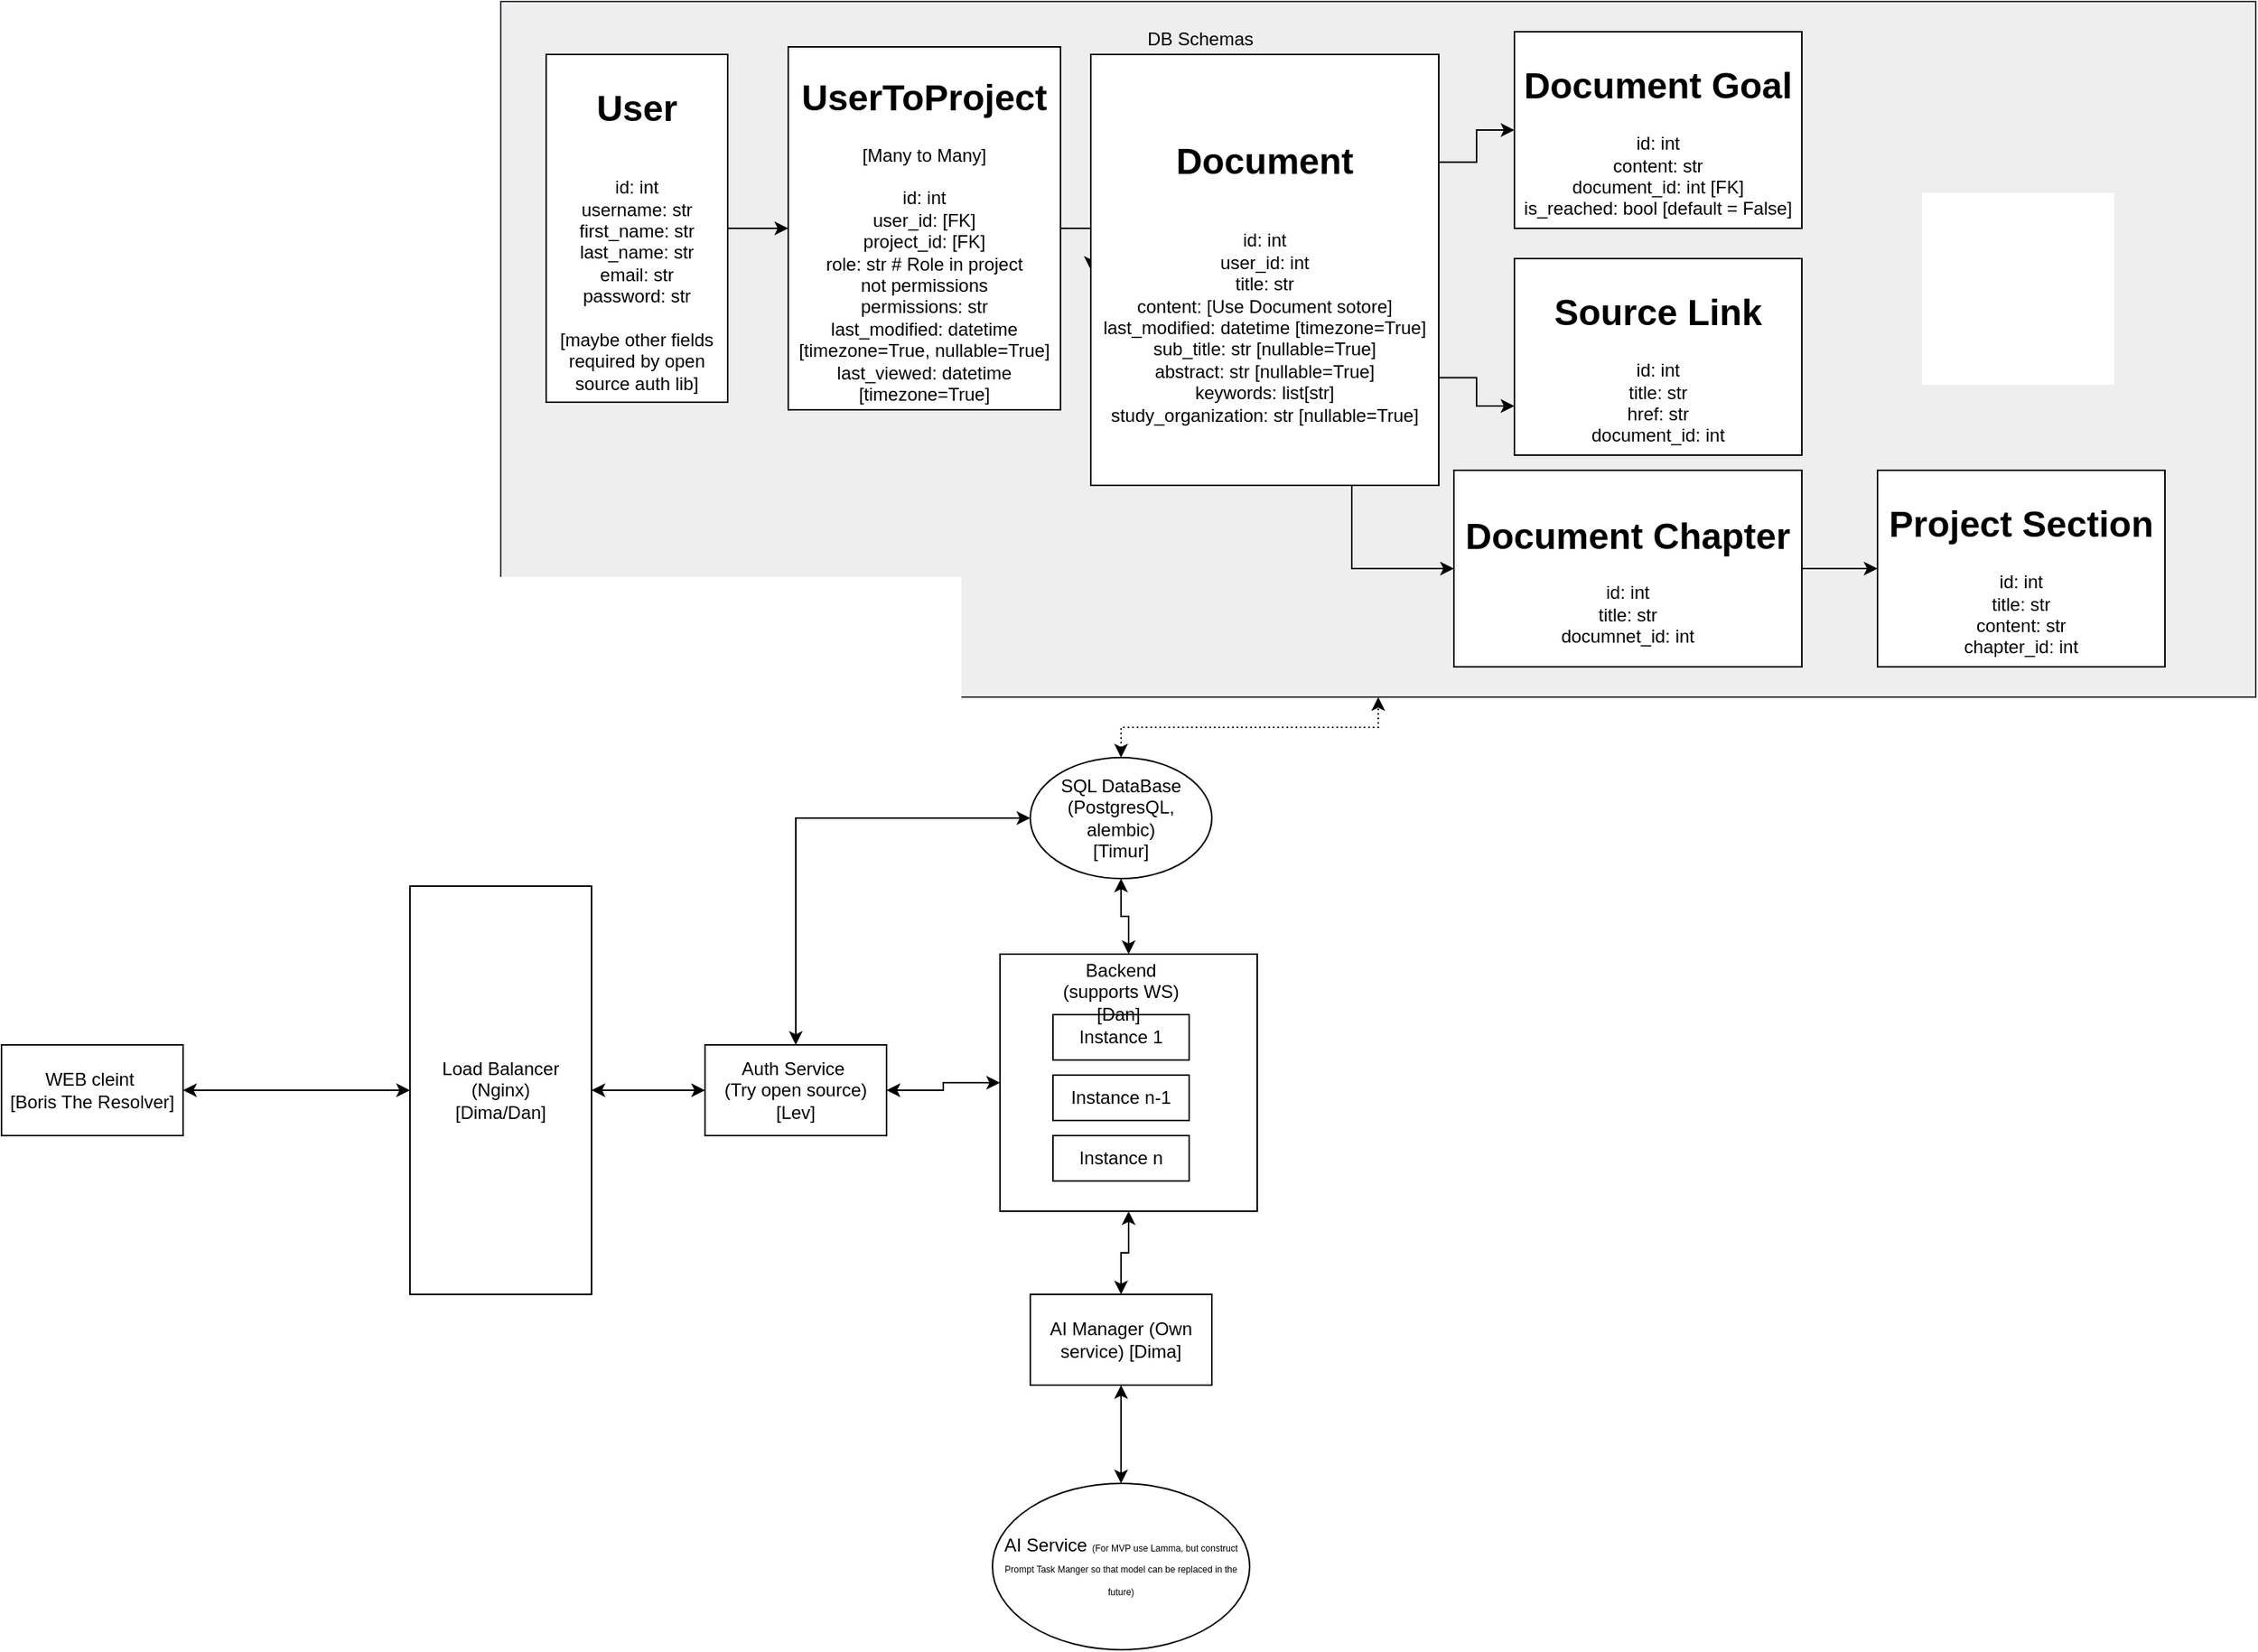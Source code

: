 <mxfile version="26.2.14">
  <diagram name="Page-1" id="h3Ih8aylvkIDatr13672">
    <mxGraphModel grid="1" page="1" gridSize="10" guides="1" tooltips="1" connect="1" arrows="1" fold="1" pageScale="1" pageWidth="850" pageHeight="1100" math="0" shadow="0">
      <root>
        <mxCell id="0" />
        <mxCell id="1" parent="0" />
        <mxCell id="LrDILUt4F10vicsZ72wK-3" value="AI Service &lt;font style=&quot;font-size: 6px;&quot;&gt;(For MVP use Lamma, but construct Prompt Task Manger so that model can be replaced in the future)&lt;/font&gt;" style="ellipse;whiteSpace=wrap;html=1;" vertex="1" parent="1">
          <mxGeometry x="555" y="620" width="170" height="110" as="geometry" />
        </mxCell>
        <mxCell id="LrDILUt4F10vicsZ72wK-13" value="" style="edgeStyle=orthogonalEdgeStyle;rounded=0;orthogonalLoop=1;jettySize=auto;html=1;startArrow=classic;startFill=1;" edge="1" parent="1" source="LrDILUt4F10vicsZ72wK-4" target="LrDILUt4F10vicsZ72wK-7">
          <mxGeometry relative="1" as="geometry" />
        </mxCell>
        <mxCell id="LrDILUt4F10vicsZ72wK-4" value="" style="whiteSpace=wrap;html=1;aspect=fixed;" vertex="1" parent="1">
          <mxGeometry x="560" y="270" width="170" height="170" as="geometry" />
        </mxCell>
        <mxCell id="LrDILUt4F10vicsZ72wK-15" value="" style="edgeStyle=orthogonalEdgeStyle;rounded=0;orthogonalLoop=1;jettySize=auto;html=1;startArrow=classic;startFill=1;" edge="1" parent="1" source="LrDILUt4F10vicsZ72wK-6" target="LrDILUt4F10vicsZ72wK-10">
          <mxGeometry relative="1" as="geometry" />
        </mxCell>
        <mxCell id="LrDILUt4F10vicsZ72wK-6" value="Load Balancer (Nginx)&lt;div&gt;[Dima/Dan]&lt;/div&gt;" style="rounded=0;whiteSpace=wrap;html=1;" vertex="1" parent="1">
          <mxGeometry x="170" y="225" width="120" height="270" as="geometry" />
        </mxCell>
        <mxCell id="LrDILUt4F10vicsZ72wK-24" value="" style="edgeStyle=orthogonalEdgeStyle;rounded=0;orthogonalLoop=1;jettySize=auto;html=1;startArrow=classic;startFill=1;dashed=1;dashPattern=1 2;" edge="1" parent="1" source="LrDILUt4F10vicsZ72wK-7" target="LrDILUt4F10vicsZ72wK-23">
          <mxGeometry relative="1" as="geometry" />
        </mxCell>
        <mxCell id="LrDILUt4F10vicsZ72wK-7" value="SQL DataBase (PostgresQL, alembic)&lt;div&gt;[Timur]&lt;/div&gt;" style="ellipse;whiteSpace=wrap;html=1;" vertex="1" parent="1">
          <mxGeometry x="580" y="140" width="120" height="80" as="geometry" />
        </mxCell>
        <mxCell id="LrDILUt4F10vicsZ72wK-11" value="" style="edgeStyle=orthogonalEdgeStyle;rounded=0;orthogonalLoop=1;jettySize=auto;html=1;startArrow=classic;startFill=1;" edge="1" parent="1" source="LrDILUt4F10vicsZ72wK-10" target="LrDILUt4F10vicsZ72wK-4">
          <mxGeometry relative="1" as="geometry" />
        </mxCell>
        <mxCell id="LrDILUt4F10vicsZ72wK-26" style="edgeStyle=orthogonalEdgeStyle;rounded=0;orthogonalLoop=1;jettySize=auto;html=1;exitX=0.5;exitY=0;exitDx=0;exitDy=0;entryX=0;entryY=0.5;entryDx=0;entryDy=0;startArrow=classic;startFill=1;" edge="1" parent="1" source="LrDILUt4F10vicsZ72wK-10" target="LrDILUt4F10vicsZ72wK-7">
          <mxGeometry relative="1" as="geometry" />
        </mxCell>
        <mxCell id="LrDILUt4F10vicsZ72wK-10" value="Auth Service&amp;nbsp;&lt;div&gt;(Try open source)&lt;/div&gt;&lt;div&gt;[Lev]&lt;/div&gt;" style="rounded=0;whiteSpace=wrap;html=1;" vertex="1" parent="1">
          <mxGeometry x="365" y="330" width="120" height="60" as="geometry" />
        </mxCell>
        <mxCell id="LrDILUt4F10vicsZ72wK-17" style="edgeStyle=orthogonalEdgeStyle;rounded=0;orthogonalLoop=1;jettySize=auto;html=1;exitX=1;exitY=0.5;exitDx=0;exitDy=0;startArrow=classic;startFill=1;" edge="1" parent="1" source="LrDILUt4F10vicsZ72wK-16" target="LrDILUt4F10vicsZ72wK-6">
          <mxGeometry relative="1" as="geometry" />
        </mxCell>
        <mxCell id="LrDILUt4F10vicsZ72wK-16" value="WEB cleint&amp;nbsp;&lt;div&gt;[Boris The Resolver]&lt;/div&gt;" style="rounded=0;whiteSpace=wrap;html=1;" vertex="1" parent="1">
          <mxGeometry x="-100" y="330" width="120" height="60" as="geometry" />
        </mxCell>
        <mxCell id="LrDILUt4F10vicsZ72wK-21" value="" style="edgeStyle=orthogonalEdgeStyle;rounded=0;orthogonalLoop=1;jettySize=auto;html=1;startArrow=classic;startFill=1;" edge="1" parent="1" source="LrDILUt4F10vicsZ72wK-19" target="LrDILUt4F10vicsZ72wK-4">
          <mxGeometry relative="1" as="geometry" />
        </mxCell>
        <mxCell id="LrDILUt4F10vicsZ72wK-22" value="" style="edgeStyle=orthogonalEdgeStyle;rounded=0;orthogonalLoop=1;jettySize=auto;html=1;startArrow=classic;startFill=1;" edge="1" parent="1" source="LrDILUt4F10vicsZ72wK-19" target="LrDILUt4F10vicsZ72wK-3">
          <mxGeometry relative="1" as="geometry" />
        </mxCell>
        <mxCell id="LrDILUt4F10vicsZ72wK-19" value="AI Manager (Own service) [Dima]" style="rounded=0;whiteSpace=wrap;html=1;" vertex="1" parent="1">
          <mxGeometry x="580" y="495" width="120" height="60" as="geometry" />
        </mxCell>
        <mxCell id="LrDILUt4F10vicsZ72wK-23" value="" style="rounded=0;whiteSpace=wrap;html=1;fillColor=#eeeeee;strokeColor=#36393d;" vertex="1" parent="1">
          <mxGeometry x="230" y="-360" width="1160" height="460" as="geometry" />
        </mxCell>
        <mxCell id="LrDILUt4F10vicsZ72wK-35" value="" style="edgeStyle=orthogonalEdgeStyle;rounded=0;orthogonalLoop=1;jettySize=auto;html=1;" edge="1" parent="1" source="LrDILUt4F10vicsZ72wK-25" target="LrDILUt4F10vicsZ72wK-32">
          <mxGeometry relative="1" as="geometry" />
        </mxCell>
        <mxCell id="LrDILUt4F10vicsZ72wK-25" value="&lt;h1&gt;User&lt;/h1&gt;&lt;div&gt;&lt;br&gt;&lt;/div&gt;&lt;div&gt;id: int&lt;/div&gt;&lt;div&gt;username: str&lt;/div&gt;&lt;div&gt;first_name: str&lt;/div&gt;&lt;div&gt;last_name: str&lt;/div&gt;&lt;div&gt;email: str&lt;/div&gt;&lt;div&gt;password: str&lt;/div&gt;&lt;div&gt;&lt;br&gt;&lt;/div&gt;&lt;div&gt;[maybe other fields required by open source auth lib]&lt;/div&gt;" style="rounded=0;whiteSpace=wrap;html=1;" vertex="1" parent="1">
          <mxGeometry x="260" y="-325" width="120" height="230" as="geometry" />
        </mxCell>
        <mxCell id="LrDILUt4F10vicsZ72wK-27" value="DB Schemas" style="text;html=1;align=center;verticalAlign=middle;whiteSpace=wrap;rounded=0;" vertex="1" parent="1">
          <mxGeometry x="645" y="-350" width="95" height="30" as="geometry" />
        </mxCell>
        <mxCell id="LrDILUt4F10vicsZ72wK-41" value="one-to-one" style="edgeStyle=orthogonalEdgeStyle;rounded=0;orthogonalLoop=1;jettySize=auto;html=1;" edge="1" parent="1" target="LrDILUt4F10vicsZ72wK-40">
          <mxGeometry relative="1" as="geometry">
            <mxPoint x="721.267" y="-180" as="sourcePoint" />
          </mxGeometry>
        </mxCell>
        <mxCell id="LmC5ohLQgO_inmb-eVYK-3" value="" style="edgeStyle=orthogonalEdgeStyle;rounded=0;orthogonalLoop=1;jettySize=auto;html=1;" edge="1" parent="1" source="LrDILUt4F10vicsZ72wK-32" target="LrDILUt4F10vicsZ72wK-40">
          <mxGeometry relative="1" as="geometry" />
        </mxCell>
        <mxCell id="LrDILUt4F10vicsZ72wK-32" value="&lt;h1&gt;UserToProject&lt;/h1&gt;&lt;div&gt;[Many to Many]&lt;/div&gt;&lt;div&gt;&lt;br&gt;&lt;/div&gt;&lt;div&gt;id: int&lt;/div&gt;&lt;div&gt;user_id: [FK]&lt;/div&gt;&lt;div&gt;project_id: [FK]&lt;/div&gt;&lt;div&gt;role: str # Role in project not&amp;nbsp;&lt;span style=&quot;background-color: transparent; color: light-dark(rgb(0, 0, 0), rgb(255, 255, 255));&quot;&gt;permissions&lt;/span&gt;&lt;/div&gt;&lt;div&gt;permissions: str&lt;/div&gt;&lt;div&gt;last_modified: datetime [timezone=True, nullable=True]&lt;/div&gt;&lt;div&gt;last_viewed: datetime [timezone=True]&lt;/div&gt;" style="rounded=0;whiteSpace=wrap;html=1;" vertex="1" parent="1">
          <mxGeometry x="420" y="-330" width="180" height="240" as="geometry" />
        </mxCell>
        <mxCell id="LrDILUt4F10vicsZ72wK-36" value="&lt;h1&gt;Document Goal&lt;/h1&gt;&lt;div&gt;id: int&lt;/div&gt;&lt;div&gt;content: str&lt;/div&gt;&lt;div&gt;document_id: int [FK]&lt;/div&gt;&lt;div&gt;is_reached: bool [default = False]&lt;/div&gt;" style="rounded=0;whiteSpace=wrap;html=1;" vertex="1" parent="1">
          <mxGeometry x="900" y="-340" width="190" height="130" as="geometry" />
        </mxCell>
        <mxCell id="LmC5ohLQgO_inmb-eVYK-5" style="edgeStyle=orthogonalEdgeStyle;rounded=0;orthogonalLoop=1;jettySize=auto;html=1;exitX=0.75;exitY=1;exitDx=0;exitDy=0;" edge="1" parent="1" source="LrDILUt4F10vicsZ72wK-40" target="OmslUc-zT03USrgJnTiK-8">
          <mxGeometry relative="1" as="geometry" />
        </mxCell>
        <mxCell id="LmC5ohLQgO_inmb-eVYK-6" style="edgeStyle=orthogonalEdgeStyle;rounded=0;orthogonalLoop=1;jettySize=auto;html=1;exitX=1;exitY=0.75;exitDx=0;exitDy=0;entryX=0;entryY=0.75;entryDx=0;entryDy=0;" edge="1" parent="1" source="LrDILUt4F10vicsZ72wK-40" target="OmslUc-zT03USrgJnTiK-5">
          <mxGeometry relative="1" as="geometry" />
        </mxCell>
        <mxCell id="LmC5ohLQgO_inmb-eVYK-7" style="edgeStyle=orthogonalEdgeStyle;rounded=0;orthogonalLoop=1;jettySize=auto;html=1;exitX=1;exitY=0.25;exitDx=0;exitDy=0;entryX=0;entryY=0.5;entryDx=0;entryDy=0;" edge="1" parent="1" source="LrDILUt4F10vicsZ72wK-40" target="LrDILUt4F10vicsZ72wK-36">
          <mxGeometry relative="1" as="geometry" />
        </mxCell>
        <mxCell id="LrDILUt4F10vicsZ72wK-40" value="&lt;h1&gt;Document&lt;/h1&gt;&lt;div&gt;&lt;br&gt;&lt;/div&gt;&lt;div&gt;id: int&lt;/div&gt;&lt;div&gt;user_id: int&lt;/div&gt;&lt;div&gt;title: str&lt;/div&gt;&lt;div&gt;content: [Use Document sotore]&lt;/div&gt;&lt;div&gt;last_modified: datetime [timezone=True]&lt;/div&gt;&lt;div&gt;&lt;div&gt;sub_title: str [nullable=True]&lt;/div&gt;&lt;div&gt;abstract: str&amp;nbsp;&lt;span style=&quot;background-color: transparent; color: light-dark(rgb(0, 0, 0), rgb(255, 255, 255));&quot;&gt;[nullable=True]&lt;/span&gt;&lt;/div&gt;&lt;div&gt;&lt;span style=&quot;background-color: transparent; color: light-dark(rgb(0, 0, 0), rgb(255, 255, 255));&quot;&gt;keywords: list[str]&lt;/span&gt;&lt;/div&gt;&lt;div&gt;study_organization: str&amp;nbsp;&lt;span style=&quot;background-color: transparent; color: light-dark(rgb(0, 0, 0), rgb(255, 255, 255));&quot;&gt;[nullable=True]&lt;/span&gt;&lt;/div&gt;&lt;/div&gt;" style="whiteSpace=wrap;html=1;rounded=0;" vertex="1" parent="1">
          <mxGeometry x="620" y="-325" width="230" height="285" as="geometry" />
        </mxCell>
        <mxCell id="OmslUc-zT03USrgJnTiK-1" value="Instance 1" style="rounded=0;whiteSpace=wrap;html=1;" vertex="1" parent="1">
          <mxGeometry x="595" y="310" width="90" height="30" as="geometry" />
        </mxCell>
        <mxCell id="OmslUc-zT03USrgJnTiK-2" value="Backend (supports WS)&lt;div&gt;[Dan]&amp;nbsp;&lt;/div&gt;" style="text;html=1;align=center;verticalAlign=middle;whiteSpace=wrap;rounded=0;" vertex="1" parent="1">
          <mxGeometry x="595" y="280" width="90" height="30" as="geometry" />
        </mxCell>
        <mxCell id="OmslUc-zT03USrgJnTiK-3" value="Instance n-1" style="rounded=0;whiteSpace=wrap;html=1;" vertex="1" parent="1">
          <mxGeometry x="595" y="350" width="90" height="30" as="geometry" />
        </mxCell>
        <mxCell id="OmslUc-zT03USrgJnTiK-4" value="Instance n" style="rounded=0;whiteSpace=wrap;html=1;" vertex="1" parent="1">
          <mxGeometry x="595" y="390" width="90" height="30" as="geometry" />
        </mxCell>
        <mxCell id="OmslUc-zT03USrgJnTiK-5" value="&lt;h1&gt;Source Link&lt;/h1&gt;&lt;div&gt;id: int&lt;/div&gt;&lt;div&gt;title: str&lt;/div&gt;&lt;div&gt;href: str&lt;/div&gt;&lt;div&gt;document_id: int&lt;/div&gt;" style="rounded=0;whiteSpace=wrap;html=1;" vertex="1" parent="1">
          <mxGeometry x="900" y="-190" width="190" height="130" as="geometry" />
        </mxCell>
        <mxCell id="OmslUc-zT03USrgJnTiK-10" value="" style="edgeStyle=orthogonalEdgeStyle;rounded=0;orthogonalLoop=1;jettySize=auto;html=1;" edge="1" parent="1" source="OmslUc-zT03USrgJnTiK-8" target="OmslUc-zT03USrgJnTiK-9">
          <mxGeometry relative="1" as="geometry" />
        </mxCell>
        <mxCell id="OmslUc-zT03USrgJnTiK-8" value="&lt;h1&gt;&lt;span style=&quot;background-color: transparent;&quot;&gt;Document&lt;/span&gt;&amp;nbsp;Chapter&lt;/h1&gt;&lt;div&gt;id: int&lt;/div&gt;&lt;div&gt;title: str&lt;/div&gt;&lt;div&gt;documnet_id: int&lt;/div&gt;" style="rounded=0;whiteSpace=wrap;html=1;" vertex="1" parent="1">
          <mxGeometry x="860" y="-50" width="230" height="130" as="geometry" />
        </mxCell>
        <mxCell id="OmslUc-zT03USrgJnTiK-9" value="&lt;h1&gt;Project Section&lt;/h1&gt;&lt;div&gt;id: int&lt;/div&gt;&lt;div&gt;title: str&lt;/div&gt;&lt;div&gt;content: str&lt;/div&gt;&lt;div&gt;chapter_id: int&lt;/div&gt;" style="rounded=0;whiteSpace=wrap;html=1;" vertex="1" parent="1">
          <mxGeometry x="1140" y="-50" width="190" height="130" as="geometry" />
        </mxCell>
      </root>
    </mxGraphModel>
  </diagram>
</mxfile>
